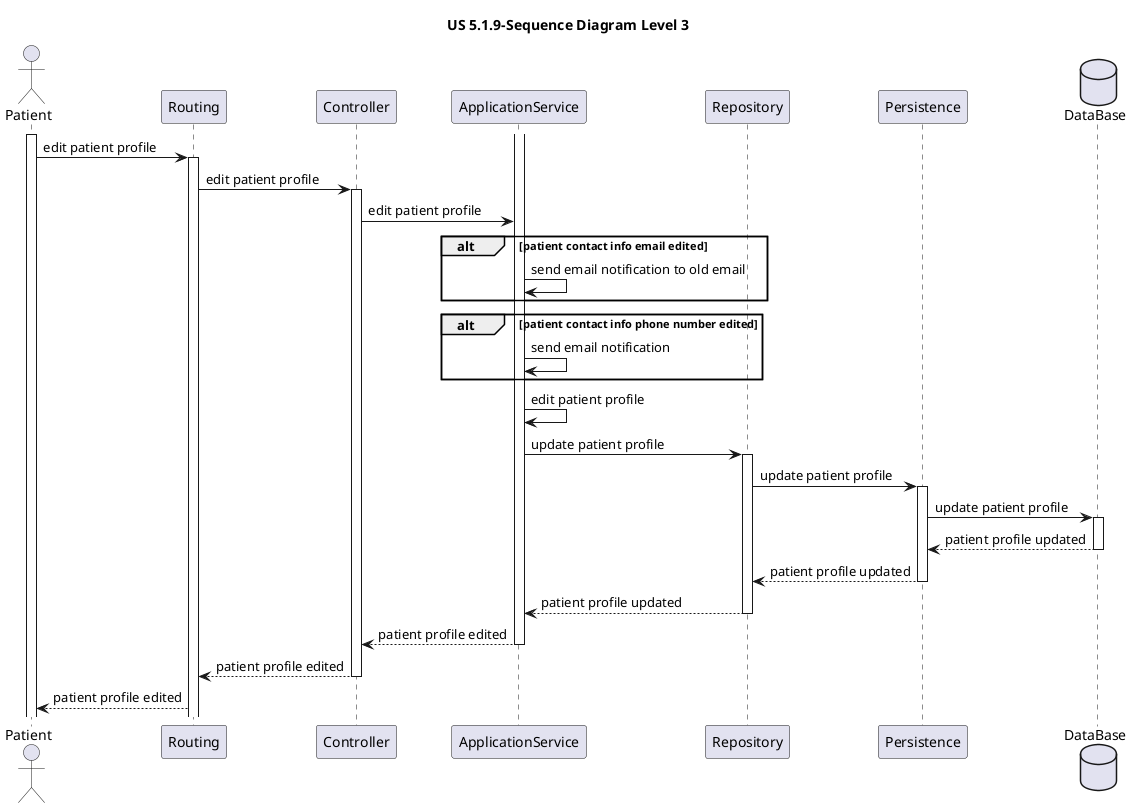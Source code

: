 @startuml

title US 5.1.9-Sequence Diagram Level 3

actor Patient
participant Routing
participant Controller
participant ApplicationService
participant Repository
participant Persistence
database DataBase

activate Patient

Patient -> Routing: edit patient profile

activate Routing

Routing -> Controller: edit patient profile

activate Controller

Controller -> ApplicationService: edit patient profile
alt patient contact info email edited
ApplicationService -> ApplicationService: send email notification to old email
end
alt patient contact info phone number edited
ApplicationService -> ApplicationService: send email notification
end

activate ApplicationService

ApplicationService -> ApplicationService: edit patient profile

ApplicationService -> Repository: update patient profile
activate Repository

Repository -> Persistence: update patient profile
activate Persistence

Persistence -> DataBase:update patient profile
activate DataBase

DataBase --> Persistence:patient profile updated
deactivate DataBase

Persistence --> Repository:patient profile updated
deactivate Persistence

Repository --> ApplicationService: patient profile updated

deactivate Repository

ApplicationService --> Controller: patient profile edited

deactivate ApplicationService

Controller --> Routing: patient profile edited

deactivate Controller

Routing --> Patient: patient profile edited

@enduml